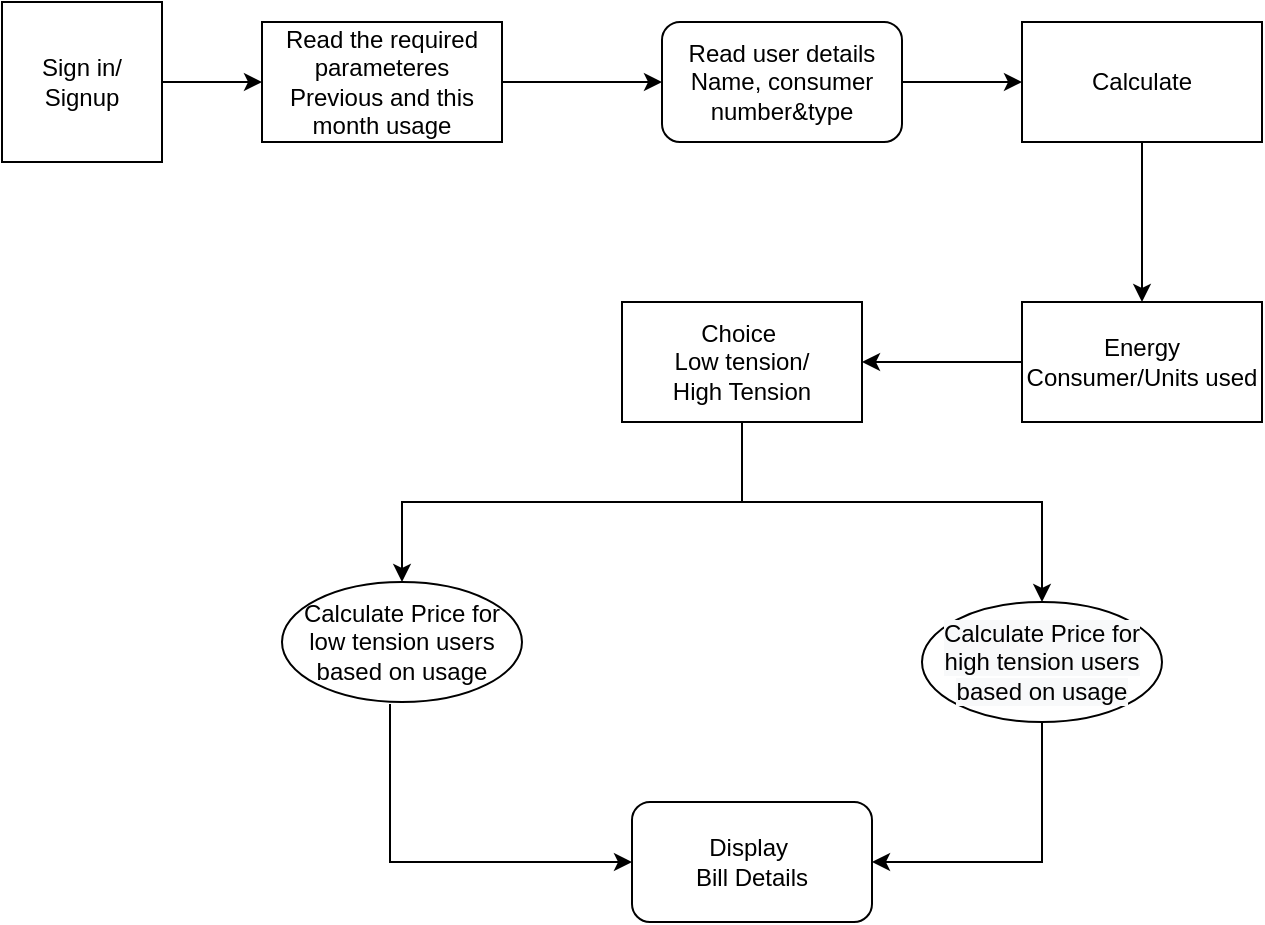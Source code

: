 <mxfile version="17.1.1" type="device"><diagram id="HOBxRVrKOGCJAhIANBr2" name="Page-1"><mxGraphModel dx="425" dy="489" grid="1" gridSize="10" guides="1" tooltips="1" connect="1" arrows="1" fold="1" page="1" pageScale="1" pageWidth="850" pageHeight="1100" math="0" shadow="0"><root><mxCell id="0"/><mxCell id="1" parent="0"/><mxCell id="52uD215El2G9H8lfUmEe-3" value="" style="edgeStyle=orthogonalEdgeStyle;rounded=0;orthogonalLoop=1;jettySize=auto;html=1;" edge="1" parent="1" source="52uD215El2G9H8lfUmEe-1" target="52uD215El2G9H8lfUmEe-2"><mxGeometry relative="1" as="geometry"/></mxCell><mxCell id="52uD215El2G9H8lfUmEe-1" value="Sign in/&lt;br&gt;Signup" style="whiteSpace=wrap;html=1;aspect=fixed;" vertex="1" parent="1"><mxGeometry x="50" y="50" width="80" height="80" as="geometry"/></mxCell><mxCell id="52uD215El2G9H8lfUmEe-5" value="" style="edgeStyle=orthogonalEdgeStyle;rounded=0;orthogonalLoop=1;jettySize=auto;html=1;" edge="1" parent="1" source="52uD215El2G9H8lfUmEe-2" target="52uD215El2G9H8lfUmEe-4"><mxGeometry relative="1" as="geometry"/></mxCell><mxCell id="52uD215El2G9H8lfUmEe-2" value="Read the required parameteres&lt;br&gt;Previous and this month usage" style="whiteSpace=wrap;html=1;" vertex="1" parent="1"><mxGeometry x="180" y="60" width="120" height="60" as="geometry"/></mxCell><mxCell id="52uD215El2G9H8lfUmEe-4" value="Read user details&lt;br&gt;Name, consumer number&amp;amp;type" style="rounded=1;whiteSpace=wrap;html=1;" vertex="1" parent="1"><mxGeometry x="380" y="60" width="120" height="60" as="geometry"/></mxCell><mxCell id="52uD215El2G9H8lfUmEe-11" value="" style="edgeStyle=orthogonalEdgeStyle;rounded=0;orthogonalLoop=1;jettySize=auto;html=1;" edge="1" parent="1" source="52uD215El2G9H8lfUmEe-8" target="52uD215El2G9H8lfUmEe-10"><mxGeometry relative="1" as="geometry"/></mxCell><mxCell id="52uD215El2G9H8lfUmEe-8" value="Calculate" style="rounded=0;whiteSpace=wrap;html=1;" vertex="1" parent="1"><mxGeometry x="560" y="60" width="120" height="60" as="geometry"/></mxCell><mxCell id="52uD215El2G9H8lfUmEe-9" value="" style="endArrow=classic;html=1;rounded=0;exitX=1;exitY=0.5;exitDx=0;exitDy=0;" edge="1" parent="1" source="52uD215El2G9H8lfUmEe-4" target="52uD215El2G9H8lfUmEe-8"><mxGeometry width="50" height="50" relative="1" as="geometry"><mxPoint x="490" y="190" as="sourcePoint"/><mxPoint x="540" y="140" as="targetPoint"/></mxGeometry></mxCell><mxCell id="52uD215El2G9H8lfUmEe-13" value="" style="edgeStyle=orthogonalEdgeStyle;rounded=0;orthogonalLoop=1;jettySize=auto;html=1;" edge="1" parent="1" source="52uD215El2G9H8lfUmEe-10" target="52uD215El2G9H8lfUmEe-12"><mxGeometry relative="1" as="geometry"/></mxCell><mxCell id="52uD215El2G9H8lfUmEe-10" value="Energy Consumer/Units used" style="whiteSpace=wrap;html=1;rounded=0;" vertex="1" parent="1"><mxGeometry x="560" y="200" width="120" height="60" as="geometry"/></mxCell><mxCell id="52uD215El2G9H8lfUmEe-15" value="" style="edgeStyle=orthogonalEdgeStyle;rounded=0;orthogonalLoop=1;jettySize=auto;html=1;" edge="1" parent="1" source="52uD215El2G9H8lfUmEe-12" target="52uD215El2G9H8lfUmEe-14"><mxGeometry relative="1" as="geometry"><Array as="points"><mxPoint x="420" y="300"/><mxPoint x="250" y="300"/></Array></mxGeometry></mxCell><mxCell id="52uD215El2G9H8lfUmEe-12" value="Choice&amp;nbsp;&lt;br&gt;Low tension/&lt;br&gt;High Tension" style="whiteSpace=wrap;html=1;rounded=0;" vertex="1" parent="1"><mxGeometry x="360" y="200" width="120" height="60" as="geometry"/></mxCell><mxCell id="52uD215El2G9H8lfUmEe-14" value="Calculate Price for low tension users based on usage" style="ellipse;whiteSpace=wrap;html=1;rounded=0;" vertex="1" parent="1"><mxGeometry x="190" y="340" width="120" height="60" as="geometry"/></mxCell><mxCell id="52uD215El2G9H8lfUmEe-16" value="&lt;span style=&quot;color: rgb(0 , 0 , 0) ; font-family: &amp;#34;helvetica&amp;#34; ; font-size: 12px ; font-style: normal ; font-weight: 400 ; letter-spacing: normal ; text-align: center ; text-indent: 0px ; text-transform: none ; word-spacing: 0px ; background-color: rgb(248 , 249 , 250) ; display: inline ; float: none&quot;&gt;Calculate Price for high tension users based on usage&lt;/span&gt;" style="ellipse;whiteSpace=wrap;html=1;rounded=0;" vertex="1" parent="1"><mxGeometry x="510" y="350" width="120" height="60" as="geometry"/></mxCell><mxCell id="52uD215El2G9H8lfUmEe-18" value="" style="endArrow=classic;html=1;rounded=0;entryX=0.5;entryY=0;entryDx=0;entryDy=0;" edge="1" parent="1" target="52uD215El2G9H8lfUmEe-16"><mxGeometry width="50" height="50" relative="1" as="geometry"><mxPoint x="420" y="300" as="sourcePoint"/><mxPoint x="390" y="240" as="targetPoint"/><Array as="points"><mxPoint x="520" y="300"/><mxPoint x="570" y="300"/></Array></mxGeometry></mxCell><mxCell id="52uD215El2G9H8lfUmEe-19" value="Display&amp;nbsp;&lt;br&gt;Bill Details" style="rounded=1;whiteSpace=wrap;html=1;" vertex="1" parent="1"><mxGeometry x="365" y="450" width="120" height="60" as="geometry"/></mxCell><mxCell id="52uD215El2G9H8lfUmEe-20" value="" style="endArrow=classic;html=1;rounded=0;exitX=0.45;exitY=1.017;exitDx=0;exitDy=0;exitPerimeter=0;entryX=0;entryY=0.5;entryDx=0;entryDy=0;" edge="1" parent="1" source="52uD215El2G9H8lfUmEe-14" target="52uD215El2G9H8lfUmEe-19"><mxGeometry width="50" height="50" relative="1" as="geometry"><mxPoint x="390" y="370" as="sourcePoint"/><mxPoint x="244" y="480" as="targetPoint"/><Array as="points"><mxPoint x="244" y="480"/></Array></mxGeometry></mxCell><mxCell id="52uD215El2G9H8lfUmEe-21" value="" style="endArrow=classic;html=1;rounded=0;entryX=1;entryY=0.5;entryDx=0;entryDy=0;exitX=0.5;exitY=1;exitDx=0;exitDy=0;" edge="1" parent="1" source="52uD215El2G9H8lfUmEe-16" target="52uD215El2G9H8lfUmEe-19"><mxGeometry width="50" height="50" relative="1" as="geometry"><mxPoint x="580" y="480" as="sourcePoint"/><mxPoint x="590" y="460" as="targetPoint"/><Array as="points"><mxPoint x="570" y="480"/></Array></mxGeometry></mxCell></root></mxGraphModel></diagram></mxfile>